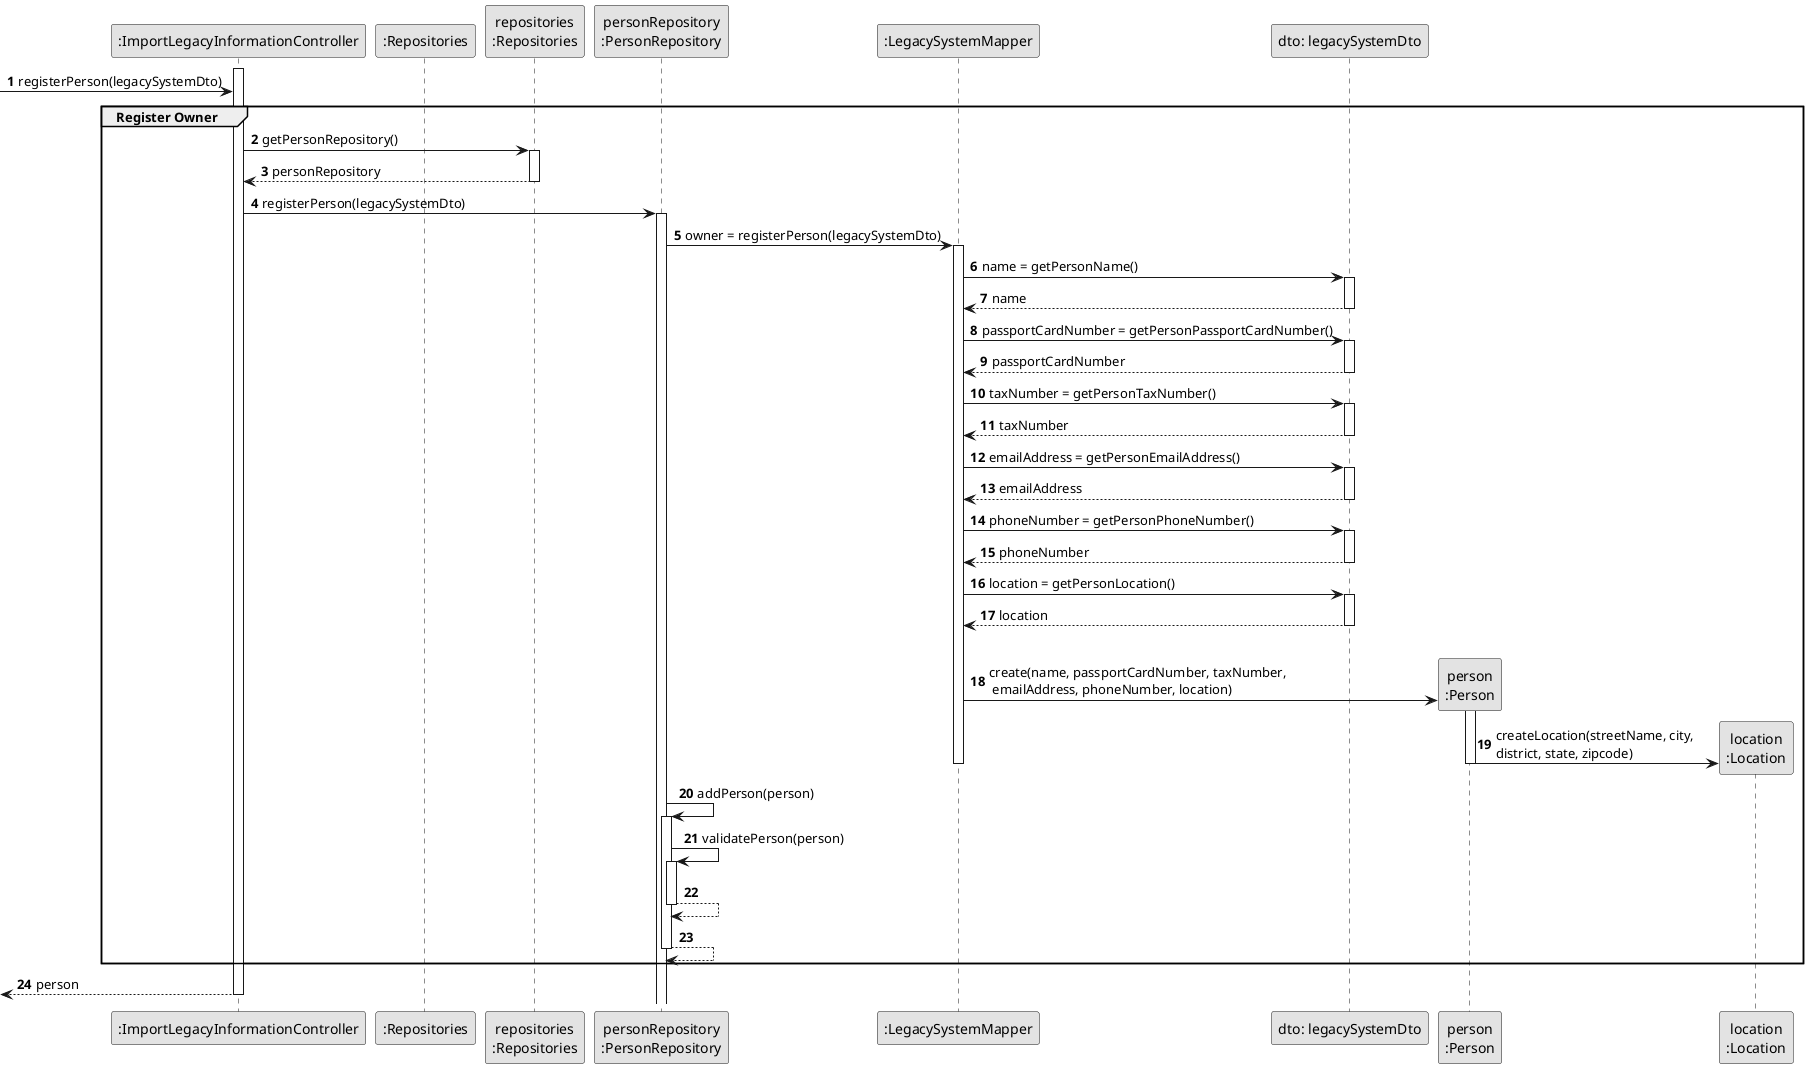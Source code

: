 @startuml
skinparam monochrome true
skinparam packageStyle rectangle
skinparam shadowing false

autonumber

'hide footbox
participant ":ImportLegacyInformationController" as CTRL
participant ":Repositories" as RepositorySingleton
participant "repositories\n:Repositories" as PLAT
participant "personRepository\n:PersonRepository" as PERSONREP
participant ":LegacySystemMapper" as LEGSYSTMAPPER
participant "dto: legacySystemDto" as LEGSYSTDTO
participant "person\n:Person" as PERSON
participant "location\n:Location" as LOCATION


activate CTRL

    -> CTRL : registerPerson(legacySystemDto)

    group Register Owner

    CTRL -> PLAT : getPersonRepository()
    activate PLAT

    PLAT --> CTRL : personRepository
    deactivate PLAT

    CTRL -> PERSONREP : registerPerson(legacySystemDto)
    activate PERSONREP

    PERSONREP -> LEGSYSTMAPPER : owner = registerPerson(legacySystemDto)
    activate LEGSYSTMAPPER

    LEGSYSTMAPPER -> LEGSYSTDTO : name = getPersonName()
    activate LEGSYSTDTO

    LEGSYSTDTO --> LEGSYSTMAPPER : name
    deactivate LEGSYSTDTO

    LEGSYSTMAPPER -> LEGSYSTDTO : passportCardNumber = getPersonPassportCardNumber()
    activate LEGSYSTDTO

    LEGSYSTDTO --> LEGSYSTMAPPER : passportCardNumber
    deactivate LEGSYSTDTO

    LEGSYSTMAPPER -> LEGSYSTDTO : taxNumber = getPersonTaxNumber()
    activate LEGSYSTDTO

    LEGSYSTDTO --> LEGSYSTMAPPER : taxNumber
    deactivate LEGSYSTDTO

    LEGSYSTMAPPER -> LEGSYSTDTO : emailAddress = getPersonEmailAddress()
    activate LEGSYSTDTO

    LEGSYSTDTO --> LEGSYSTMAPPER : emailAddress
    deactivate LEGSYSTDTO

    LEGSYSTMAPPER -> LEGSYSTDTO : phoneNumber = getPersonPhoneNumber()
    activate LEGSYSTDTO

    LEGSYSTDTO --> LEGSYSTMAPPER : phoneNumber
    deactivate LEGSYSTDTO

    LEGSYSTMAPPER -> LEGSYSTDTO : location = getPersonLocation()
    activate LEGSYSTDTO

    LEGSYSTDTO --> LEGSYSTMAPPER : location
    deactivate LEGSYSTDTO

    |||

    LEGSYSTMAPPER -> PERSON** : create(name, passportCardNumber, taxNumber,\n emailAddress, phoneNumber, location)
    activate PERSON

    PERSON -> LOCATION** : createLocation(streetName, city, \ndistrict, state, zipcode)
    deactivate PERSON
    deactivate LEGSYSTMAPPER

    PERSONREP -> PERSONREP: addPerson(person)
    activate PERSONREP

        PERSONREP -> PERSONREP: validatePerson(person)
        activate PERSONREP

        PERSONREP --> PERSONREP :
        deactivate PERSONREP

    PERSONREP --> PERSONREP :
    deactivate PERSONREP

    end group

    <-- CTRL : person

deactivate CTRL



@enduml